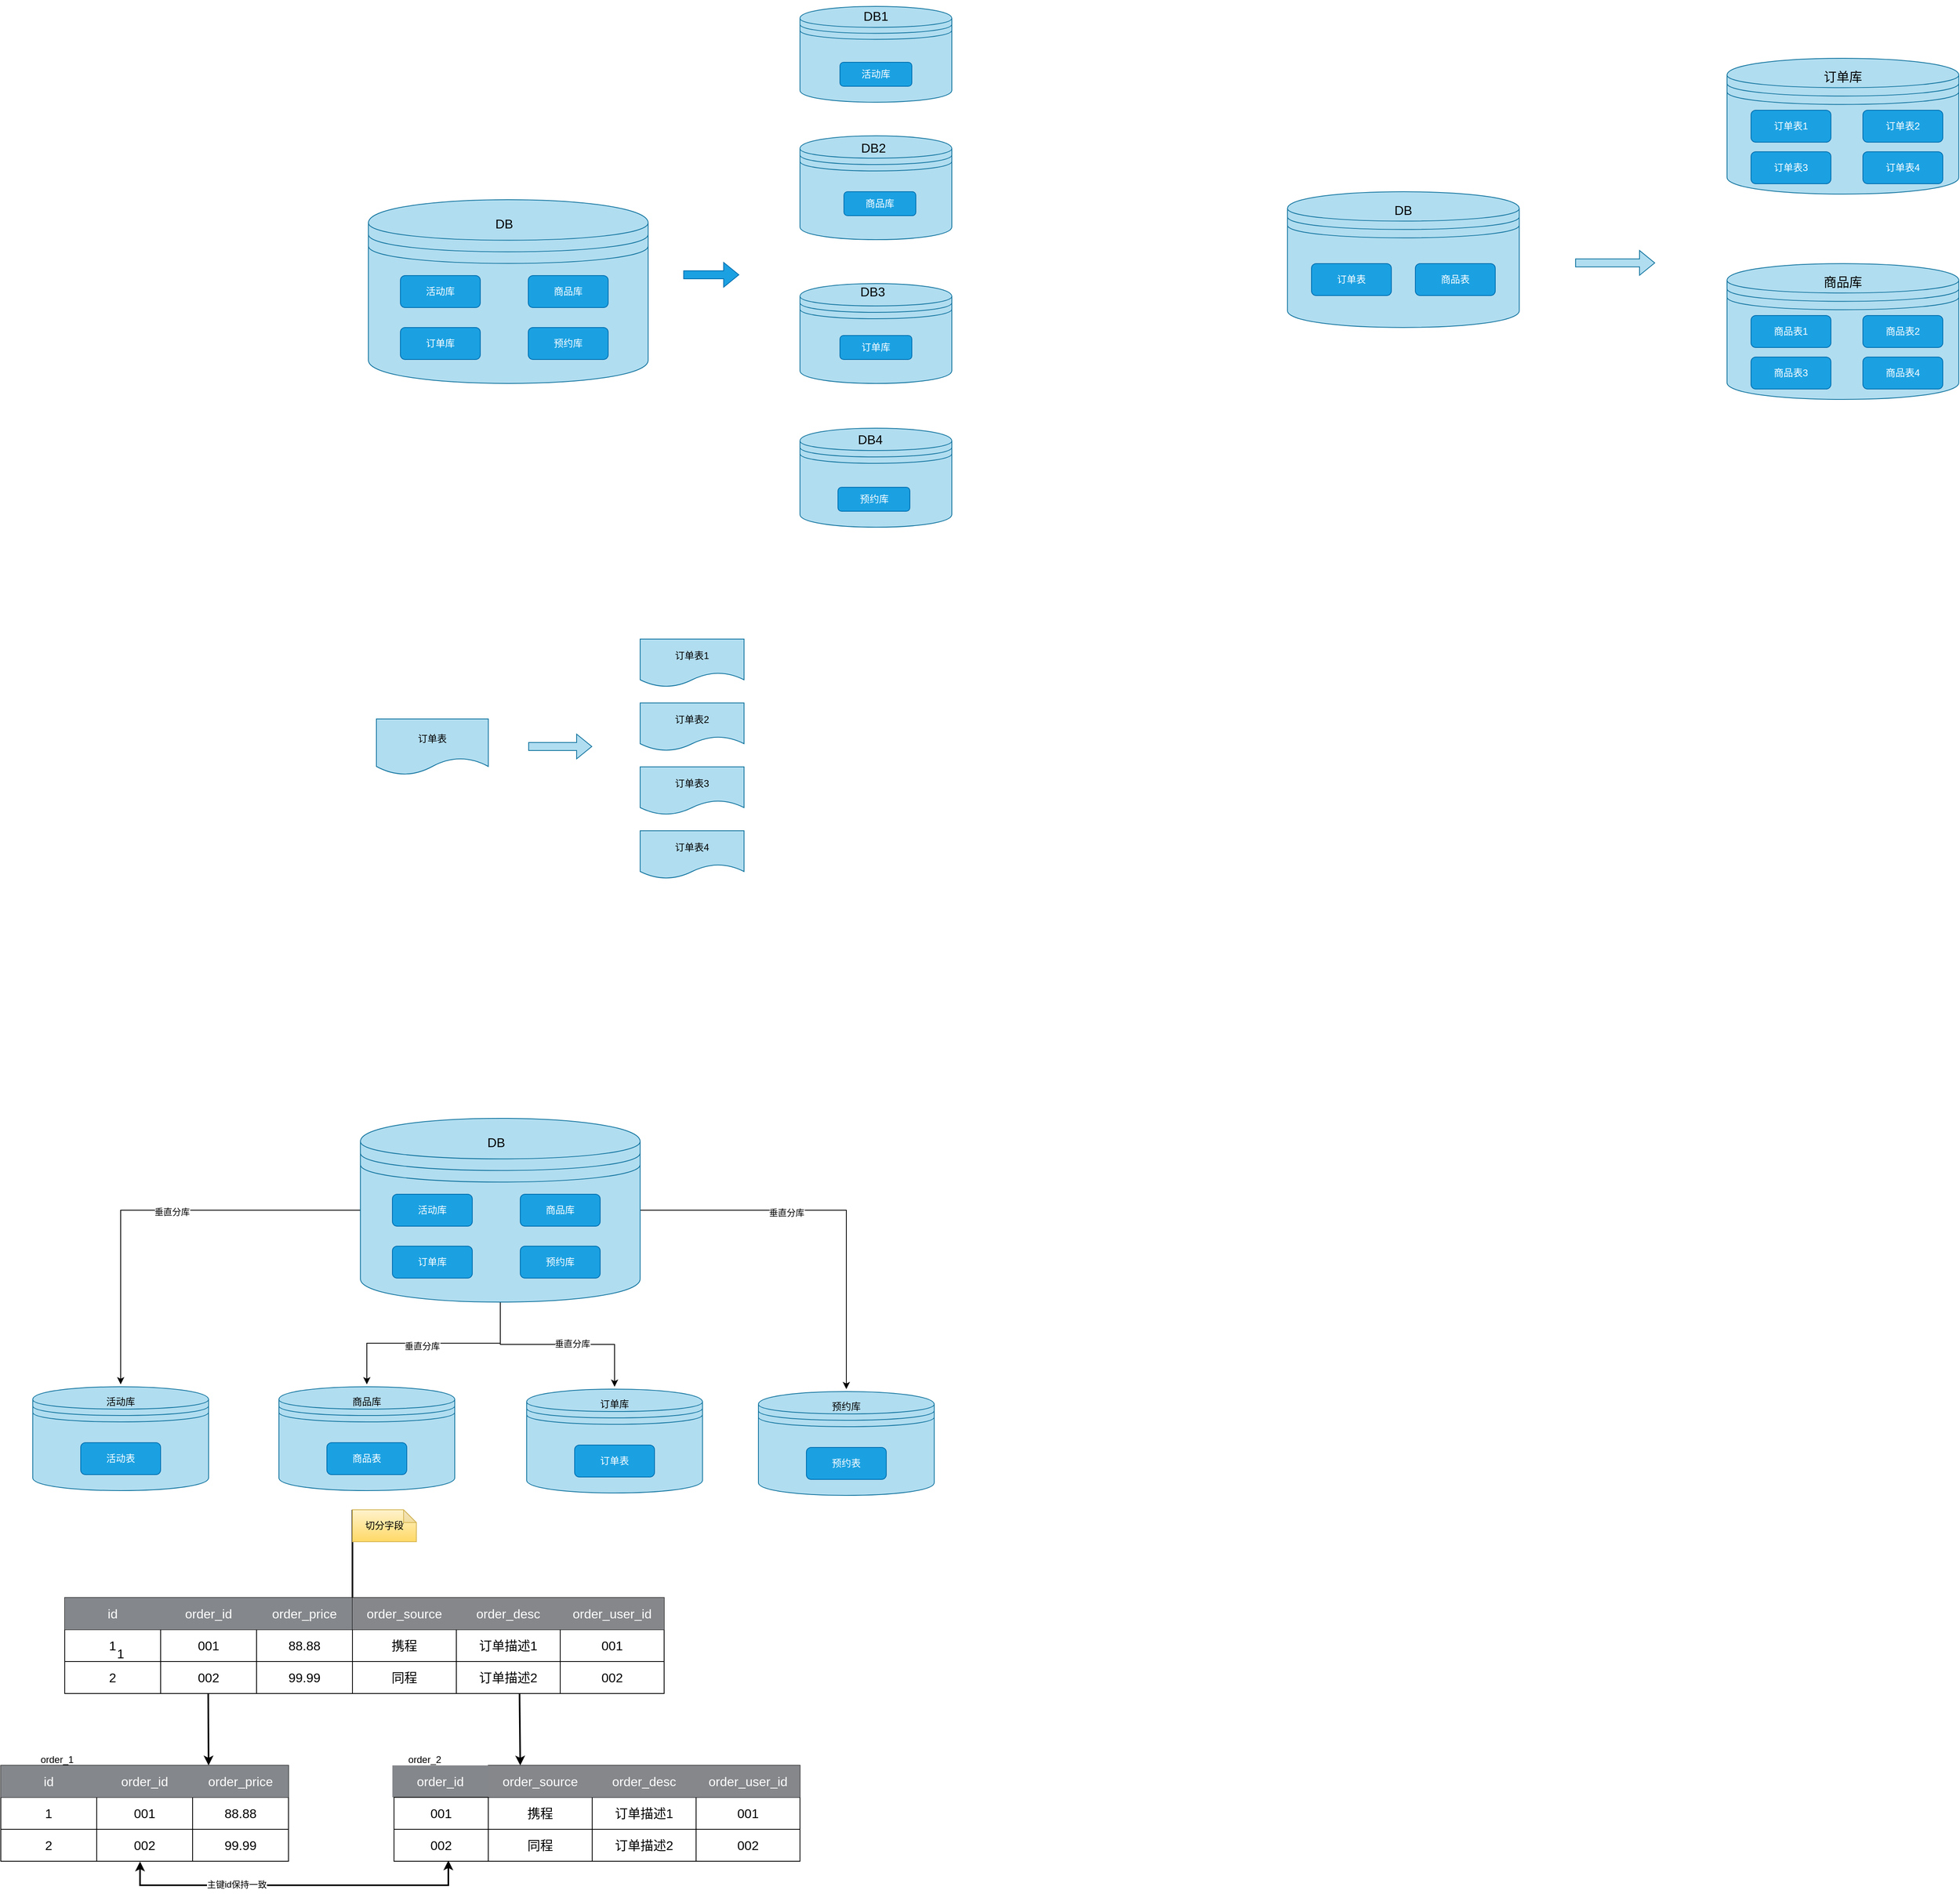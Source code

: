 <mxfile version="24.4.13" type="github">
  <diagram name="第 1 页" id="1VtuawKiRyLLdD8fV5gA">
    <mxGraphModel dx="1724" dy="591" grid="1" gridSize="10" guides="1" tooltips="1" connect="1" arrows="1" fold="1" page="1" pageScale="1" pageWidth="827" pageHeight="1169" math="0" shadow="0">
      <root>
        <mxCell id="0" />
        <mxCell id="1" parent="0" />
        <mxCell id="1v1zTL4evtBjEqySIljK-1" value="" style="shape=datastore;whiteSpace=wrap;html=1;fillColor=#b1ddf0;strokeColor=#10739e;" vertex="1" parent="1">
          <mxGeometry x="20" y="430" width="350" height="230" as="geometry" />
        </mxCell>
        <mxCell id="1v1zTL4evtBjEqySIljK-2" value="活动库" style="rounded=1;whiteSpace=wrap;html=1;fillColor=#1ba1e2;strokeColor=#006EAF;fontColor=#ffffff;" vertex="1" parent="1">
          <mxGeometry x="60" y="525" width="100" height="40" as="geometry" />
        </mxCell>
        <mxCell id="1v1zTL4evtBjEqySIljK-3" value="商品库" style="rounded=1;whiteSpace=wrap;html=1;fillColor=#1ba1e2;strokeColor=#006EAF;fontColor=#ffffff;" vertex="1" parent="1">
          <mxGeometry x="220" y="525" width="100" height="40" as="geometry" />
        </mxCell>
        <mxCell id="1v1zTL4evtBjEqySIljK-4" value="订单库" style="rounded=1;whiteSpace=wrap;html=1;fillColor=#1ba1e2;strokeColor=#006EAF;fontColor=#ffffff;" vertex="1" parent="1">
          <mxGeometry x="60" y="590" width="100" height="40" as="geometry" />
        </mxCell>
        <mxCell id="1v1zTL4evtBjEqySIljK-5" value="预约库" style="rounded=1;whiteSpace=wrap;html=1;fillColor=#1ba1e2;strokeColor=#006EAF;fontColor=#ffffff;" vertex="1" parent="1">
          <mxGeometry x="220" y="590" width="100" height="40" as="geometry" />
        </mxCell>
        <mxCell id="1v1zTL4evtBjEqySIljK-6" value="DB" style="text;html=1;align=center;verticalAlign=middle;whiteSpace=wrap;rounded=0;fontSize=16;" vertex="1" parent="1">
          <mxGeometry x="150" y="440" width="80" height="40" as="geometry" />
        </mxCell>
        <mxCell id="1v1zTL4evtBjEqySIljK-7" value="" style="shape=datastore;whiteSpace=wrap;html=1;fillColor=#b1ddf0;strokeColor=#10739e;" vertex="1" parent="1">
          <mxGeometry x="560" y="188" width="190" height="120" as="geometry" />
        </mxCell>
        <mxCell id="1v1zTL4evtBjEqySIljK-8" value="活动库" style="rounded=1;whiteSpace=wrap;html=1;fillColor=#1ba1e2;strokeColor=#006EAF;fontColor=#ffffff;" vertex="1" parent="1">
          <mxGeometry x="610" y="258" width="90" height="30" as="geometry" />
        </mxCell>
        <mxCell id="1v1zTL4evtBjEqySIljK-12" value="DB1" style="text;html=1;align=center;verticalAlign=middle;whiteSpace=wrap;rounded=0;fontSize=16;" vertex="1" parent="1">
          <mxGeometry x="615" y="180" width="80" height="40" as="geometry" />
        </mxCell>
        <mxCell id="1v1zTL4evtBjEqySIljK-13" value="" style="shape=datastore;whiteSpace=wrap;html=1;fillColor=#b1ddf0;strokeColor=#10739e;" vertex="1" parent="1">
          <mxGeometry x="560" y="350" width="190" height="130" as="geometry" />
        </mxCell>
        <mxCell id="1v1zTL4evtBjEqySIljK-15" value="商品库" style="rounded=1;whiteSpace=wrap;html=1;fillColor=#1ba1e2;strokeColor=#006EAF;fontColor=#ffffff;" vertex="1" parent="1">
          <mxGeometry x="615" y="420" width="90" height="30" as="geometry" />
        </mxCell>
        <mxCell id="1v1zTL4evtBjEqySIljK-18" value="DB2" style="text;html=1;align=center;verticalAlign=middle;whiteSpace=wrap;rounded=0;fontSize=16;" vertex="1" parent="1">
          <mxGeometry x="612" y="345" width="80" height="40" as="geometry" />
        </mxCell>
        <mxCell id="1v1zTL4evtBjEqySIljK-19" value="" style="shape=datastore;whiteSpace=wrap;html=1;fillColor=#b1ddf0;strokeColor=#10739e;" vertex="1" parent="1">
          <mxGeometry x="560" y="535" width="190" height="125" as="geometry" />
        </mxCell>
        <mxCell id="1v1zTL4evtBjEqySIljK-22" value="订单库" style="rounded=1;whiteSpace=wrap;html=1;fillColor=#1ba1e2;strokeColor=#006EAF;fontColor=#ffffff;" vertex="1" parent="1">
          <mxGeometry x="610" y="600" width="90" height="30" as="geometry" />
        </mxCell>
        <mxCell id="1v1zTL4evtBjEqySIljK-24" value="DB3" style="text;html=1;align=center;verticalAlign=middle;whiteSpace=wrap;rounded=0;fontSize=16;" vertex="1" parent="1">
          <mxGeometry x="611" y="525" width="80" height="40" as="geometry" />
        </mxCell>
        <mxCell id="1v1zTL4evtBjEqySIljK-25" value="" style="shape=datastore;whiteSpace=wrap;html=1;fillColor=#b1ddf0;strokeColor=#10739e;" vertex="1" parent="1">
          <mxGeometry x="560" y="716" width="190" height="124" as="geometry" />
        </mxCell>
        <mxCell id="1v1zTL4evtBjEqySIljK-29" value="预约库" style="rounded=1;whiteSpace=wrap;html=1;fillColor=#1ba1e2;strokeColor=#006EAF;fontColor=#ffffff;" vertex="1" parent="1">
          <mxGeometry x="607.5" y="790" width="90" height="30" as="geometry" />
        </mxCell>
        <mxCell id="1v1zTL4evtBjEqySIljK-30" value="DB4" style="text;html=1;align=center;verticalAlign=middle;whiteSpace=wrap;rounded=0;fontSize=16;" vertex="1" parent="1">
          <mxGeometry x="607.5" y="710" width="80" height="40" as="geometry" />
        </mxCell>
        <mxCell id="1v1zTL4evtBjEqySIljK-31" value="" style="shape=flexArrow;endArrow=classic;html=1;rounded=0;fillColor=#1ba1e2;strokeColor=#006EAF;" edge="1" parent="1">
          <mxGeometry width="50" height="50" relative="1" as="geometry">
            <mxPoint x="414" y="524" as="sourcePoint" />
            <mxPoint x="484" y="524" as="targetPoint" />
          </mxGeometry>
        </mxCell>
        <mxCell id="1v1zTL4evtBjEqySIljK-32" value="订单表" style="shape=document;whiteSpace=wrap;html=1;boundedLbl=1;fillColor=#b1ddf0;strokeColor=#10739e;" vertex="1" parent="1">
          <mxGeometry x="30" y="1080" width="140" height="70" as="geometry" />
        </mxCell>
        <mxCell id="1v1zTL4evtBjEqySIljK-33" value="" style="shape=flexArrow;endArrow=classic;html=1;rounded=0;fillColor=#b1ddf0;strokeColor=#10739e;" edge="1" parent="1">
          <mxGeometry width="50" height="50" relative="1" as="geometry">
            <mxPoint x="220" y="1114.5" as="sourcePoint" />
            <mxPoint x="300" y="1114.5" as="targetPoint" />
          </mxGeometry>
        </mxCell>
        <mxCell id="1v1zTL4evtBjEqySIljK-34" value="订单表1" style="shape=document;whiteSpace=wrap;html=1;boundedLbl=1;fillColor=#b1ddf0;strokeColor=#10739e;" vertex="1" parent="1">
          <mxGeometry x="360" y="980" width="130" height="60" as="geometry" />
        </mxCell>
        <mxCell id="1v1zTL4evtBjEqySIljK-40" value="订单表3" style="shape=document;whiteSpace=wrap;html=1;boundedLbl=1;fillColor=#b1ddf0;strokeColor=#10739e;" vertex="1" parent="1">
          <mxGeometry x="360" y="1140" width="130" height="60" as="geometry" />
        </mxCell>
        <mxCell id="1v1zTL4evtBjEqySIljK-41" value="订单表2" style="shape=document;whiteSpace=wrap;html=1;boundedLbl=1;fillColor=#b1ddf0;strokeColor=#10739e;" vertex="1" parent="1">
          <mxGeometry x="360" y="1060" width="130" height="60" as="geometry" />
        </mxCell>
        <mxCell id="1v1zTL4evtBjEqySIljK-42" value="订单表4" style="shape=document;whiteSpace=wrap;html=1;boundedLbl=1;fillColor=#b1ddf0;strokeColor=#10739e;" vertex="1" parent="1">
          <mxGeometry x="360" y="1220" width="130" height="60" as="geometry" />
        </mxCell>
        <mxCell id="1v1zTL4evtBjEqySIljK-49" value="" style="shape=datastore;whiteSpace=wrap;html=1;fillColor=#b1ddf0;strokeColor=#10739e;" vertex="1" parent="1">
          <mxGeometry x="1170" y="420" width="290" height="170" as="geometry" />
        </mxCell>
        <mxCell id="1v1zTL4evtBjEqySIljK-51" value="商品表" style="rounded=1;whiteSpace=wrap;html=1;fillColor=#1ba1e2;strokeColor=#006EAF;fontColor=#ffffff;" vertex="1" parent="1">
          <mxGeometry x="1330" y="510" width="100" height="40" as="geometry" />
        </mxCell>
        <mxCell id="1v1zTL4evtBjEqySIljK-52" value="订单表" style="rounded=1;whiteSpace=wrap;html=1;fillColor=#1ba1e2;strokeColor=#006EAF;fontColor=#ffffff;" vertex="1" parent="1">
          <mxGeometry x="1200" y="510" width="100" height="40" as="geometry" />
        </mxCell>
        <mxCell id="1v1zTL4evtBjEqySIljK-54" value="DB" style="text;html=1;align=center;verticalAlign=middle;whiteSpace=wrap;rounded=0;fontSize=16;" vertex="1" parent="1">
          <mxGeometry x="1275" y="423" width="80" height="40" as="geometry" />
        </mxCell>
        <mxCell id="1v1zTL4evtBjEqySIljK-56" value="" style="shape=flexArrow;endArrow=classic;html=1;rounded=0;fillColor=#b1ddf0;strokeColor=#10739e;" edge="1" parent="1">
          <mxGeometry width="50" height="50" relative="1" as="geometry">
            <mxPoint x="1530" y="509.09" as="sourcePoint" />
            <mxPoint x="1630" y="509.09" as="targetPoint" />
          </mxGeometry>
        </mxCell>
        <mxCell id="1v1zTL4evtBjEqySIljK-57" value="" style="shape=datastore;whiteSpace=wrap;html=1;fillColor=#b1ddf0;strokeColor=#10739e;" vertex="1" parent="1">
          <mxGeometry x="1720" y="253" width="290" height="170" as="geometry" />
        </mxCell>
        <mxCell id="1v1zTL4evtBjEqySIljK-59" value="订单表1" style="rounded=1;whiteSpace=wrap;html=1;fillColor=#1ba1e2;strokeColor=#006EAF;fontColor=#ffffff;" vertex="1" parent="1">
          <mxGeometry x="1750" y="318" width="100" height="40" as="geometry" />
        </mxCell>
        <mxCell id="1v1zTL4evtBjEqySIljK-60" value="订单库" style="text;html=1;align=center;verticalAlign=middle;whiteSpace=wrap;rounded=0;fontSize=16;" vertex="1" parent="1">
          <mxGeometry x="1825" y="256" width="80" height="40" as="geometry" />
        </mxCell>
        <mxCell id="1v1zTL4evtBjEqySIljK-61" value="订单表3" style="rounded=1;whiteSpace=wrap;html=1;fillColor=#1ba1e2;strokeColor=#006EAF;fontColor=#ffffff;" vertex="1" parent="1">
          <mxGeometry x="1750" y="370" width="100" height="40" as="geometry" />
        </mxCell>
        <mxCell id="1v1zTL4evtBjEqySIljK-62" value="订单表4" style="rounded=1;whiteSpace=wrap;html=1;fillColor=#1ba1e2;strokeColor=#006EAF;fontColor=#ffffff;" vertex="1" parent="1">
          <mxGeometry x="1890" y="370" width="100" height="40" as="geometry" />
        </mxCell>
        <mxCell id="1v1zTL4evtBjEqySIljK-63" value="订单表2" style="rounded=1;whiteSpace=wrap;html=1;fillColor=#1ba1e2;strokeColor=#006EAF;fontColor=#ffffff;" vertex="1" parent="1">
          <mxGeometry x="1890" y="318" width="100" height="40" as="geometry" />
        </mxCell>
        <mxCell id="1v1zTL4evtBjEqySIljK-64" value="" style="shape=datastore;whiteSpace=wrap;html=1;fillColor=#b1ddf0;strokeColor=#10739e;" vertex="1" parent="1">
          <mxGeometry x="1720" y="510" width="290" height="170" as="geometry" />
        </mxCell>
        <mxCell id="1v1zTL4evtBjEqySIljK-65" value="商品表1" style="rounded=1;whiteSpace=wrap;html=1;fillColor=#1ba1e2;strokeColor=#006EAF;fontColor=#ffffff;" vertex="1" parent="1">
          <mxGeometry x="1750" y="575" width="100" height="40" as="geometry" />
        </mxCell>
        <mxCell id="1v1zTL4evtBjEqySIljK-66" value="商品库" style="text;html=1;align=center;verticalAlign=middle;whiteSpace=wrap;rounded=0;fontSize=16;" vertex="1" parent="1">
          <mxGeometry x="1825" y="513" width="80" height="40" as="geometry" />
        </mxCell>
        <mxCell id="1v1zTL4evtBjEqySIljK-67" value="商品表3" style="rounded=1;whiteSpace=wrap;html=1;fillColor=#1ba1e2;strokeColor=#006EAF;fontColor=#ffffff;" vertex="1" parent="1">
          <mxGeometry x="1750" y="627" width="100" height="40" as="geometry" />
        </mxCell>
        <mxCell id="1v1zTL4evtBjEqySIljK-68" value="商品表4" style="rounded=1;whiteSpace=wrap;html=1;fillColor=#1ba1e2;strokeColor=#006EAF;fontColor=#ffffff;" vertex="1" parent="1">
          <mxGeometry x="1890" y="627" width="100" height="40" as="geometry" />
        </mxCell>
        <mxCell id="1v1zTL4evtBjEqySIljK-69" value="商品表2" style="rounded=1;whiteSpace=wrap;html=1;fillColor=#1ba1e2;strokeColor=#006EAF;fontColor=#ffffff;" vertex="1" parent="1">
          <mxGeometry x="1890" y="575" width="100" height="40" as="geometry" />
        </mxCell>
        <mxCell id="1v1zTL4evtBjEqySIljK-102" style="edgeStyle=orthogonalEdgeStyle;rounded=0;orthogonalLoop=1;jettySize=auto;html=1;exitX=0;exitY=0.5;exitDx=0;exitDy=0;" edge="1" parent="1" source="1v1zTL4evtBjEqySIljK-70" target="1v1zTL4evtBjEqySIljK-81">
          <mxGeometry relative="1" as="geometry" />
        </mxCell>
        <mxCell id="1v1zTL4evtBjEqySIljK-103" value="垂直分库" style="edgeLabel;html=1;align=center;verticalAlign=middle;resizable=0;points=[];" vertex="1" connectable="0" parent="1v1zTL4evtBjEqySIljK-102">
          <mxGeometry x="-0.089" y="2" relative="1" as="geometry">
            <mxPoint as="offset" />
          </mxGeometry>
        </mxCell>
        <mxCell id="1v1zTL4evtBjEqySIljK-104" style="edgeStyle=orthogonalEdgeStyle;rounded=0;orthogonalLoop=1;jettySize=auto;html=1;exitX=1;exitY=0.5;exitDx=0;exitDy=0;" edge="1" parent="1" source="1v1zTL4evtBjEqySIljK-70" target="1v1zTL4evtBjEqySIljK-101">
          <mxGeometry relative="1" as="geometry" />
        </mxCell>
        <mxCell id="1v1zTL4evtBjEqySIljK-105" value="垂直分库" style="edgeLabel;html=1;align=center;verticalAlign=middle;resizable=0;points=[];" vertex="1" connectable="0" parent="1v1zTL4evtBjEqySIljK-104">
          <mxGeometry x="-0.243" y="-3" relative="1" as="geometry">
            <mxPoint as="offset" />
          </mxGeometry>
        </mxCell>
        <mxCell id="1v1zTL4evtBjEqySIljK-106" style="edgeStyle=orthogonalEdgeStyle;rounded=0;orthogonalLoop=1;jettySize=auto;html=1;exitX=0.5;exitY=1;exitDx=0;exitDy=0;entryX=0.5;entryY=0;entryDx=0;entryDy=0;" edge="1" parent="1" source="1v1zTL4evtBjEqySIljK-70" target="1v1zTL4evtBjEqySIljK-95">
          <mxGeometry relative="1" as="geometry" />
        </mxCell>
        <mxCell id="1v1zTL4evtBjEqySIljK-107" value="垂直分库" style="edgeLabel;html=1;align=center;verticalAlign=middle;resizable=0;points=[];" vertex="1" connectable="0" parent="1v1zTL4evtBjEqySIljK-106">
          <mxGeometry x="0.108" y="3" relative="1" as="geometry">
            <mxPoint as="offset" />
          </mxGeometry>
        </mxCell>
        <mxCell id="1v1zTL4evtBjEqySIljK-108" style="edgeStyle=orthogonalEdgeStyle;rounded=0;orthogonalLoop=1;jettySize=auto;html=1;exitX=0.5;exitY=1;exitDx=0;exitDy=0;entryX=0.5;entryY=0;entryDx=0;entryDy=0;" edge="1" parent="1" source="1v1zTL4evtBjEqySIljK-70" target="1v1zTL4evtBjEqySIljK-98">
          <mxGeometry relative="1" as="geometry" />
        </mxCell>
        <mxCell id="1v1zTL4evtBjEqySIljK-109" value="垂直分库" style="edgeLabel;html=1;align=center;verticalAlign=middle;resizable=0;points=[];" vertex="1" connectable="0" parent="1v1zTL4evtBjEqySIljK-108">
          <mxGeometry x="0.149" y="1" relative="1" as="geometry">
            <mxPoint as="offset" />
          </mxGeometry>
        </mxCell>
        <mxCell id="1v1zTL4evtBjEqySIljK-70" value="" style="shape=datastore;whiteSpace=wrap;html=1;fillColor=#b1ddf0;strokeColor=#10739e;" vertex="1" parent="1">
          <mxGeometry x="10" y="1580" width="350" height="230" as="geometry" />
        </mxCell>
        <mxCell id="1v1zTL4evtBjEqySIljK-71" value="活动库" style="rounded=1;whiteSpace=wrap;html=1;fillColor=#1ba1e2;strokeColor=#006EAF;fontColor=#ffffff;" vertex="1" parent="1">
          <mxGeometry x="50" y="1675" width="100" height="40" as="geometry" />
        </mxCell>
        <mxCell id="1v1zTL4evtBjEqySIljK-72" value="商品库" style="rounded=1;whiteSpace=wrap;html=1;fillColor=#1ba1e2;strokeColor=#006EAF;fontColor=#ffffff;" vertex="1" parent="1">
          <mxGeometry x="210" y="1675" width="100" height="40" as="geometry" />
        </mxCell>
        <mxCell id="1v1zTL4evtBjEqySIljK-73" value="订单库" style="rounded=1;whiteSpace=wrap;html=1;fillColor=#1ba1e2;strokeColor=#006EAF;fontColor=#ffffff;" vertex="1" parent="1">
          <mxGeometry x="50" y="1740" width="100" height="40" as="geometry" />
        </mxCell>
        <mxCell id="1v1zTL4evtBjEqySIljK-74" value="预约库" style="rounded=1;whiteSpace=wrap;html=1;fillColor=#1ba1e2;strokeColor=#006EAF;fontColor=#ffffff;" vertex="1" parent="1">
          <mxGeometry x="210" y="1740" width="100" height="40" as="geometry" />
        </mxCell>
        <mxCell id="1v1zTL4evtBjEqySIljK-75" value="DB" style="text;html=1;align=center;verticalAlign=middle;whiteSpace=wrap;rounded=0;fontSize=16;" vertex="1" parent="1">
          <mxGeometry x="140" y="1590" width="80" height="40" as="geometry" />
        </mxCell>
        <mxCell id="1v1zTL4evtBjEqySIljK-76" value="" style="shape=datastore;whiteSpace=wrap;html=1;fillColor=#b1ddf0;strokeColor=#10739e;" vertex="1" parent="1">
          <mxGeometry x="-400" y="1916" width="220" height="130" as="geometry" />
        </mxCell>
        <mxCell id="1v1zTL4evtBjEqySIljK-77" value="活动表" style="rounded=1;whiteSpace=wrap;html=1;fillColor=#1ba1e2;strokeColor=#006EAF;fontColor=#ffffff;" vertex="1" parent="1">
          <mxGeometry x="-340" y="1986" width="100" height="40" as="geometry" />
        </mxCell>
        <mxCell id="1v1zTL4evtBjEqySIljK-81" value="&lt;span style=&quot;font-size: 12px;&quot;&gt;活动库&lt;/span&gt;" style="text;html=1;align=center;verticalAlign=middle;whiteSpace=wrap;rounded=0;fontSize=16;fontColor=#000000;" vertex="1" parent="1">
          <mxGeometry x="-330" y="1913" width="80" height="40" as="geometry" />
        </mxCell>
        <mxCell id="1v1zTL4evtBjEqySIljK-93" value="" style="shape=datastore;whiteSpace=wrap;html=1;fillColor=#b1ddf0;strokeColor=#10739e;" vertex="1" parent="1">
          <mxGeometry x="-92" y="1916" width="220" height="130" as="geometry" />
        </mxCell>
        <mxCell id="1v1zTL4evtBjEqySIljK-94" value="商品表" style="rounded=1;whiteSpace=wrap;html=1;fillColor=#1ba1e2;strokeColor=#006EAF;fontColor=#ffffff;" vertex="1" parent="1">
          <mxGeometry x="-32" y="1986" width="100" height="40" as="geometry" />
        </mxCell>
        <mxCell id="1v1zTL4evtBjEqySIljK-95" value="&lt;span style=&quot;font-size: 12px;&quot;&gt;商品库&lt;/span&gt;" style="text;html=1;align=center;verticalAlign=middle;whiteSpace=wrap;rounded=0;fontSize=16;fontColor=#000000;" vertex="1" parent="1">
          <mxGeometry x="-22" y="1913" width="80" height="40" as="geometry" />
        </mxCell>
        <mxCell id="1v1zTL4evtBjEqySIljK-96" value="" style="shape=datastore;whiteSpace=wrap;html=1;fillColor=#b1ddf0;strokeColor=#10739e;" vertex="1" parent="1">
          <mxGeometry x="218" y="1919" width="220" height="130" as="geometry" />
        </mxCell>
        <mxCell id="1v1zTL4evtBjEqySIljK-97" value="订单表" style="rounded=1;whiteSpace=wrap;html=1;fillColor=#1ba1e2;strokeColor=#006EAF;fontColor=#ffffff;" vertex="1" parent="1">
          <mxGeometry x="278" y="1989" width="100" height="40" as="geometry" />
        </mxCell>
        <mxCell id="1v1zTL4evtBjEqySIljK-98" value="&lt;span style=&quot;font-size: 12px;&quot;&gt;订单库&lt;/span&gt;" style="text;html=1;align=center;verticalAlign=middle;whiteSpace=wrap;rounded=0;fontSize=16;fontColor=#000000;" vertex="1" parent="1">
          <mxGeometry x="288" y="1916" width="80" height="40" as="geometry" />
        </mxCell>
        <mxCell id="1v1zTL4evtBjEqySIljK-99" value="" style="shape=datastore;whiteSpace=wrap;html=1;fillColor=#b1ddf0;strokeColor=#10739e;" vertex="1" parent="1">
          <mxGeometry x="508" y="1922" width="220" height="130" as="geometry" />
        </mxCell>
        <mxCell id="1v1zTL4evtBjEqySIljK-100" value="预约表" style="rounded=1;whiteSpace=wrap;html=1;fillColor=#1ba1e2;strokeColor=#006EAF;fontColor=#ffffff;" vertex="1" parent="1">
          <mxGeometry x="568" y="1992" width="100" height="40" as="geometry" />
        </mxCell>
        <mxCell id="1v1zTL4evtBjEqySIljK-101" value="&lt;span style=&quot;font-size: 12px;&quot;&gt;预约库&lt;/span&gt;" style="text;html=1;align=center;verticalAlign=middle;whiteSpace=wrap;rounded=0;fontSize=16;fontColor=#000000;" vertex="1" parent="1">
          <mxGeometry x="578" y="1919" width="80" height="40" as="geometry" />
        </mxCell>
        <mxCell id="1v1zTL4evtBjEqySIljK-111" value="" style="shape=table;startSize=0;container=1;collapsible=0;childLayout=tableLayout;fontSize=16;" vertex="1" parent="1">
          <mxGeometry x="-360" y="2180" width="360" height="120" as="geometry" />
        </mxCell>
        <mxCell id="1v1zTL4evtBjEqySIljK-112" value="" style="shape=tableRow;horizontal=0;startSize=0;swimlaneHead=0;swimlaneBody=0;strokeColor=inherit;top=0;left=0;bottom=0;right=0;collapsible=0;dropTarget=0;fillColor=none;points=[[0,0.5],[1,0.5]];portConstraint=eastwest;fontSize=16;" vertex="1" parent="1v1zTL4evtBjEqySIljK-111">
          <mxGeometry width="360" height="40" as="geometry" />
        </mxCell>
        <mxCell id="1v1zTL4evtBjEqySIljK-113" value="id" style="shape=partialRectangle;html=1;whiteSpace=wrap;connectable=0;strokeColor=#314354;overflow=hidden;fillColor=#84878b;top=0;left=0;bottom=0;right=0;pointerEvents=1;fontSize=16;fontColor=#ffffff;" vertex="1" parent="1v1zTL4evtBjEqySIljK-112">
          <mxGeometry width="120" height="40" as="geometry">
            <mxRectangle width="120" height="40" as="alternateBounds" />
          </mxGeometry>
        </mxCell>
        <mxCell id="1v1zTL4evtBjEqySIljK-114" value="order_id" style="shape=partialRectangle;html=1;whiteSpace=wrap;connectable=0;strokeColor=#314354;overflow=hidden;fillColor=#84878b;top=0;left=0;bottom=0;right=0;pointerEvents=1;fontSize=16;fontColor=#ffffff;" vertex="1" parent="1v1zTL4evtBjEqySIljK-112">
          <mxGeometry x="120" width="120" height="40" as="geometry">
            <mxRectangle width="120" height="40" as="alternateBounds" />
          </mxGeometry>
        </mxCell>
        <mxCell id="1v1zTL4evtBjEqySIljK-115" value="order_price" style="shape=partialRectangle;html=1;whiteSpace=wrap;connectable=0;strokeColor=#314354;overflow=hidden;fillColor=#84878b;top=0;left=0;bottom=0;right=0;pointerEvents=1;fontSize=16;fontColor=#ffffff;" vertex="1" parent="1v1zTL4evtBjEqySIljK-112">
          <mxGeometry x="240" width="120" height="40" as="geometry">
            <mxRectangle width="120" height="40" as="alternateBounds" />
          </mxGeometry>
        </mxCell>
        <mxCell id="1v1zTL4evtBjEqySIljK-116" value="" style="shape=tableRow;horizontal=0;startSize=0;swimlaneHead=0;swimlaneBody=0;strokeColor=inherit;top=0;left=0;bottom=0;right=0;collapsible=0;dropTarget=0;fillColor=none;points=[[0,0.5],[1,0.5]];portConstraint=eastwest;fontSize=16;" vertex="1" parent="1v1zTL4evtBjEqySIljK-111">
          <mxGeometry y="40" width="360" height="40" as="geometry" />
        </mxCell>
        <mxCell id="1v1zTL4evtBjEqySIljK-117" value="1" style="shape=partialRectangle;html=1;whiteSpace=wrap;connectable=0;strokeColor=inherit;overflow=hidden;fillColor=none;top=0;left=0;bottom=0;right=0;pointerEvents=1;fontSize=16;" vertex="1" parent="1v1zTL4evtBjEqySIljK-116">
          <mxGeometry width="120" height="40" as="geometry">
            <mxRectangle width="120" height="40" as="alternateBounds" />
          </mxGeometry>
        </mxCell>
        <mxCell id="1v1zTL4evtBjEqySIljK-118" value="001" style="shape=partialRectangle;html=1;whiteSpace=wrap;connectable=0;strokeColor=inherit;overflow=hidden;fillColor=none;top=0;left=0;bottom=0;right=0;pointerEvents=1;fontSize=16;" vertex="1" parent="1v1zTL4evtBjEqySIljK-116">
          <mxGeometry x="120" width="120" height="40" as="geometry">
            <mxRectangle width="120" height="40" as="alternateBounds" />
          </mxGeometry>
        </mxCell>
        <mxCell id="1v1zTL4evtBjEqySIljK-119" value="88.88" style="shape=partialRectangle;html=1;whiteSpace=wrap;connectable=0;strokeColor=inherit;overflow=hidden;fillColor=none;top=0;left=0;bottom=0;right=0;pointerEvents=1;fontSize=16;" vertex="1" parent="1v1zTL4evtBjEqySIljK-116">
          <mxGeometry x="240" width="120" height="40" as="geometry">
            <mxRectangle width="120" height="40" as="alternateBounds" />
          </mxGeometry>
        </mxCell>
        <mxCell id="1v1zTL4evtBjEqySIljK-120" value="" style="shape=tableRow;horizontal=0;startSize=0;swimlaneHead=0;swimlaneBody=0;strokeColor=inherit;top=0;left=0;bottom=0;right=0;collapsible=0;dropTarget=0;fillColor=none;points=[[0,0.5],[1,0.5]];portConstraint=eastwest;fontSize=16;" vertex="1" parent="1v1zTL4evtBjEqySIljK-111">
          <mxGeometry y="80" width="360" height="40" as="geometry" />
        </mxCell>
        <mxCell id="1v1zTL4evtBjEqySIljK-121" value="2" style="shape=partialRectangle;html=1;whiteSpace=wrap;connectable=0;strokeColor=inherit;overflow=hidden;fillColor=none;top=0;left=0;bottom=0;right=0;pointerEvents=1;fontSize=16;" vertex="1" parent="1v1zTL4evtBjEqySIljK-120">
          <mxGeometry width="120" height="40" as="geometry">
            <mxRectangle width="120" height="40" as="alternateBounds" />
          </mxGeometry>
        </mxCell>
        <mxCell id="1v1zTL4evtBjEqySIljK-122" value="002" style="shape=partialRectangle;html=1;whiteSpace=wrap;connectable=0;strokeColor=inherit;overflow=hidden;fillColor=none;top=0;left=0;bottom=0;right=0;pointerEvents=1;fontSize=16;" vertex="1" parent="1v1zTL4evtBjEqySIljK-120">
          <mxGeometry x="120" width="120" height="40" as="geometry">
            <mxRectangle width="120" height="40" as="alternateBounds" />
          </mxGeometry>
        </mxCell>
        <mxCell id="1v1zTL4evtBjEqySIljK-123" value="99.99" style="shape=partialRectangle;html=1;whiteSpace=wrap;connectable=0;strokeColor=inherit;overflow=hidden;fillColor=none;top=0;left=0;bottom=0;right=0;pointerEvents=1;fontSize=16;" vertex="1" parent="1v1zTL4evtBjEqySIljK-120">
          <mxGeometry x="240" width="120" height="40" as="geometry">
            <mxRectangle width="120" height="40" as="alternateBounds" />
          </mxGeometry>
        </mxCell>
        <mxCell id="1v1zTL4evtBjEqySIljK-136" value="" style="shape=table;startSize=0;container=1;collapsible=0;childLayout=tableLayout;fontSize=16;" vertex="1" parent="1">
          <mxGeometry y="2180" width="390" height="120" as="geometry" />
        </mxCell>
        <mxCell id="1v1zTL4evtBjEqySIljK-137" value="" style="shape=tableRow;horizontal=0;startSize=0;swimlaneHead=0;swimlaneBody=0;strokeColor=inherit;top=0;left=0;bottom=0;right=0;collapsible=0;dropTarget=0;fillColor=none;points=[[0,0.5],[1,0.5]];portConstraint=eastwest;fontSize=16;" vertex="1" parent="1v1zTL4evtBjEqySIljK-136">
          <mxGeometry width="390" height="40" as="geometry" />
        </mxCell>
        <mxCell id="1v1zTL4evtBjEqySIljK-138" value="&lt;font color=&quot;#ffffff&quot;&gt;order_source&lt;/font&gt;" style="shape=partialRectangle;html=1;whiteSpace=wrap;connectable=0;strokeColor=inherit;overflow=hidden;fillColor=#85878b;top=0;left=0;bottom=0;right=0;pointerEvents=1;fontSize=16;" vertex="1" parent="1v1zTL4evtBjEqySIljK-137">
          <mxGeometry width="130" height="40" as="geometry">
            <mxRectangle width="130" height="40" as="alternateBounds" />
          </mxGeometry>
        </mxCell>
        <mxCell id="1v1zTL4evtBjEqySIljK-139" value="&lt;font color=&quot;#ffffff&quot;&gt;order_desc&lt;/font&gt;" style="shape=partialRectangle;html=1;whiteSpace=wrap;connectable=0;strokeColor=inherit;overflow=hidden;fillColor=#85878b;top=0;left=0;bottom=0;right=0;pointerEvents=1;fontSize=16;" vertex="1" parent="1v1zTL4evtBjEqySIljK-137">
          <mxGeometry x="130" width="130" height="40" as="geometry">
            <mxRectangle width="130" height="40" as="alternateBounds" />
          </mxGeometry>
        </mxCell>
        <mxCell id="1v1zTL4evtBjEqySIljK-140" value="&lt;font color=&quot;#ffffff&quot;&gt;order_user_id&lt;/font&gt;" style="shape=partialRectangle;html=1;whiteSpace=wrap;connectable=0;strokeColor=inherit;overflow=hidden;fillColor=#85878b;top=0;left=0;bottom=0;right=0;pointerEvents=1;fontSize=16;" vertex="1" parent="1v1zTL4evtBjEqySIljK-137">
          <mxGeometry x="260" width="130" height="40" as="geometry">
            <mxRectangle width="130" height="40" as="alternateBounds" />
          </mxGeometry>
        </mxCell>
        <mxCell id="1v1zTL4evtBjEqySIljK-141" value="" style="shape=tableRow;horizontal=0;startSize=0;swimlaneHead=0;swimlaneBody=0;strokeColor=inherit;top=0;left=0;bottom=0;right=0;collapsible=0;dropTarget=0;fillColor=none;points=[[0,0.5],[1,0.5]];portConstraint=eastwest;fontSize=16;" vertex="1" parent="1v1zTL4evtBjEqySIljK-136">
          <mxGeometry y="40" width="390" height="40" as="geometry" />
        </mxCell>
        <mxCell id="1v1zTL4evtBjEqySIljK-142" value="携程" style="shape=partialRectangle;html=1;whiteSpace=wrap;connectable=0;strokeColor=inherit;overflow=hidden;fillColor=none;top=0;left=0;bottom=0;right=0;pointerEvents=1;fontSize=16;" vertex="1" parent="1v1zTL4evtBjEqySIljK-141">
          <mxGeometry width="130" height="40" as="geometry">
            <mxRectangle width="130" height="40" as="alternateBounds" />
          </mxGeometry>
        </mxCell>
        <mxCell id="1v1zTL4evtBjEqySIljK-143" value="订单描述1" style="shape=partialRectangle;html=1;whiteSpace=wrap;connectable=0;strokeColor=inherit;overflow=hidden;fillColor=none;top=0;left=0;bottom=0;right=0;pointerEvents=1;fontSize=16;" vertex="1" parent="1v1zTL4evtBjEqySIljK-141">
          <mxGeometry x="130" width="130" height="40" as="geometry">
            <mxRectangle width="130" height="40" as="alternateBounds" />
          </mxGeometry>
        </mxCell>
        <mxCell id="1v1zTL4evtBjEqySIljK-144" value="001" style="shape=partialRectangle;html=1;whiteSpace=wrap;connectable=0;strokeColor=inherit;overflow=hidden;fillColor=none;top=0;left=0;bottom=0;right=0;pointerEvents=1;fontSize=16;" vertex="1" parent="1v1zTL4evtBjEqySIljK-141">
          <mxGeometry x="260" width="130" height="40" as="geometry">
            <mxRectangle width="130" height="40" as="alternateBounds" />
          </mxGeometry>
        </mxCell>
        <mxCell id="1v1zTL4evtBjEqySIljK-145" value="" style="shape=tableRow;horizontal=0;startSize=0;swimlaneHead=0;swimlaneBody=0;strokeColor=inherit;top=0;left=0;bottom=0;right=0;collapsible=0;dropTarget=0;fillColor=none;points=[[0,0.5],[1,0.5]];portConstraint=eastwest;fontSize=16;" vertex="1" parent="1v1zTL4evtBjEqySIljK-136">
          <mxGeometry y="80" width="390" height="40" as="geometry" />
        </mxCell>
        <mxCell id="1v1zTL4evtBjEqySIljK-146" value="同程" style="shape=partialRectangle;html=1;whiteSpace=wrap;connectable=0;strokeColor=inherit;overflow=hidden;fillColor=none;top=0;left=0;bottom=0;right=0;pointerEvents=1;fontSize=16;" vertex="1" parent="1v1zTL4evtBjEqySIljK-145">
          <mxGeometry width="130" height="40" as="geometry">
            <mxRectangle width="130" height="40" as="alternateBounds" />
          </mxGeometry>
        </mxCell>
        <mxCell id="1v1zTL4evtBjEqySIljK-147" value="订单描述2" style="shape=partialRectangle;html=1;whiteSpace=wrap;connectable=0;strokeColor=inherit;overflow=hidden;fillColor=none;top=0;left=0;bottom=0;right=0;pointerEvents=1;fontSize=16;" vertex="1" parent="1v1zTL4evtBjEqySIljK-145">
          <mxGeometry x="130" width="130" height="40" as="geometry">
            <mxRectangle width="130" height="40" as="alternateBounds" />
          </mxGeometry>
        </mxCell>
        <mxCell id="1v1zTL4evtBjEqySIljK-148" value="002" style="shape=partialRectangle;html=1;whiteSpace=wrap;connectable=0;strokeColor=inherit;overflow=hidden;fillColor=none;top=0;left=0;bottom=0;right=0;pointerEvents=1;fontSize=16;" vertex="1" parent="1v1zTL4evtBjEqySIljK-145">
          <mxGeometry x="260" width="130" height="40" as="geometry">
            <mxRectangle width="130" height="40" as="alternateBounds" />
          </mxGeometry>
        </mxCell>
        <mxCell id="1v1zTL4evtBjEqySIljK-149" value="" style="endArrow=none;html=1;rounded=0;strokeWidth=2;" edge="1" parent="1">
          <mxGeometry width="50" height="50" relative="1" as="geometry">
            <mxPoint y="2180" as="sourcePoint" />
            <mxPoint y="2070" as="targetPoint" />
          </mxGeometry>
        </mxCell>
        <mxCell id="1v1zTL4evtBjEqySIljK-150" value="切分字段" style="shape=note;whiteSpace=wrap;html=1;backgroundOutline=1;darkOpacity=0.05;size=16;fillColor=#fff2cc;strokeColor=#d6b656;gradientColor=#ffd966;" vertex="1" parent="1">
          <mxGeometry y="2070" width="80" height="40" as="geometry" />
        </mxCell>
        <mxCell id="1v1zTL4evtBjEqySIljK-151" value="" style="endArrow=classic;html=1;rounded=0;strokeWidth=2;" edge="1" parent="1">
          <mxGeometry width="50" height="50" relative="1" as="geometry">
            <mxPoint x="-180.45" y="2300" as="sourcePoint" />
            <mxPoint x="-180" y="2390" as="targetPoint" />
          </mxGeometry>
        </mxCell>
        <mxCell id="1v1zTL4evtBjEqySIljK-152" value="" style="endArrow=classic;html=1;rounded=0;strokeWidth=2;" edge="1" parent="1">
          <mxGeometry width="50" height="50" relative="1" as="geometry">
            <mxPoint x="209.09" y="2300" as="sourcePoint" />
            <mxPoint x="210" y="2390" as="targetPoint" />
          </mxGeometry>
        </mxCell>
        <mxCell id="1v1zTL4evtBjEqySIljK-153" value="" style="shape=table;startSize=0;container=1;collapsible=0;childLayout=tableLayout;fontSize=16;" vertex="1" parent="1">
          <mxGeometry x="-440" y="2390" width="360" height="120" as="geometry" />
        </mxCell>
        <mxCell id="1v1zTL4evtBjEqySIljK-154" value="" style="shape=tableRow;horizontal=0;startSize=0;swimlaneHead=0;swimlaneBody=0;strokeColor=inherit;top=0;left=0;bottom=0;right=0;collapsible=0;dropTarget=0;fillColor=none;points=[[0,0.5],[1,0.5]];portConstraint=eastwest;fontSize=16;" vertex="1" parent="1v1zTL4evtBjEqySIljK-153">
          <mxGeometry width="360" height="40" as="geometry" />
        </mxCell>
        <mxCell id="1v1zTL4evtBjEqySIljK-155" value="id" style="shape=partialRectangle;html=1;whiteSpace=wrap;connectable=0;strokeColor=#314354;overflow=hidden;fillColor=#84878b;top=0;left=0;bottom=0;right=0;pointerEvents=1;fontSize=16;fontColor=#ffffff;" vertex="1" parent="1v1zTL4evtBjEqySIljK-154">
          <mxGeometry width="120" height="40" as="geometry">
            <mxRectangle width="120" height="40" as="alternateBounds" />
          </mxGeometry>
        </mxCell>
        <mxCell id="1v1zTL4evtBjEqySIljK-156" value="order_id" style="shape=partialRectangle;html=1;whiteSpace=wrap;connectable=0;strokeColor=#314354;overflow=hidden;fillColor=#84878b;top=0;left=0;bottom=0;right=0;pointerEvents=1;fontSize=16;fontColor=#ffffff;" vertex="1" parent="1v1zTL4evtBjEqySIljK-154">
          <mxGeometry x="120" width="120" height="40" as="geometry">
            <mxRectangle width="120" height="40" as="alternateBounds" />
          </mxGeometry>
        </mxCell>
        <mxCell id="1v1zTL4evtBjEqySIljK-157" value="order_price" style="shape=partialRectangle;html=1;whiteSpace=wrap;connectable=0;strokeColor=#314354;overflow=hidden;fillColor=#84878b;top=0;left=0;bottom=0;right=0;pointerEvents=1;fontSize=16;fontColor=#ffffff;" vertex="1" parent="1v1zTL4evtBjEqySIljK-154">
          <mxGeometry x="240" width="120" height="40" as="geometry">
            <mxRectangle width="120" height="40" as="alternateBounds" />
          </mxGeometry>
        </mxCell>
        <mxCell id="1v1zTL4evtBjEqySIljK-158" value="" style="shape=tableRow;horizontal=0;startSize=0;swimlaneHead=0;swimlaneBody=0;strokeColor=inherit;top=0;left=0;bottom=0;right=0;collapsible=0;dropTarget=0;fillColor=none;points=[[0,0.5],[1,0.5]];portConstraint=eastwest;fontSize=16;" vertex="1" parent="1v1zTL4evtBjEqySIljK-153">
          <mxGeometry y="40" width="360" height="40" as="geometry" />
        </mxCell>
        <mxCell id="1v1zTL4evtBjEqySIljK-159" value="1" style="shape=partialRectangle;html=1;whiteSpace=wrap;connectable=0;strokeColor=inherit;overflow=hidden;fillColor=none;top=0;left=0;bottom=0;right=0;pointerEvents=1;fontSize=16;" vertex="1" parent="1v1zTL4evtBjEqySIljK-158">
          <mxGeometry width="120" height="40" as="geometry">
            <mxRectangle width="120" height="40" as="alternateBounds" />
          </mxGeometry>
        </mxCell>
        <mxCell id="1v1zTL4evtBjEqySIljK-160" value="001" style="shape=partialRectangle;html=1;whiteSpace=wrap;connectable=0;strokeColor=inherit;overflow=hidden;fillColor=none;top=0;left=0;bottom=0;right=0;pointerEvents=1;fontSize=16;" vertex="1" parent="1v1zTL4evtBjEqySIljK-158">
          <mxGeometry x="120" width="120" height="40" as="geometry">
            <mxRectangle width="120" height="40" as="alternateBounds" />
          </mxGeometry>
        </mxCell>
        <mxCell id="1v1zTL4evtBjEqySIljK-161" value="88.88" style="shape=partialRectangle;html=1;whiteSpace=wrap;connectable=0;strokeColor=inherit;overflow=hidden;fillColor=none;top=0;left=0;bottom=0;right=0;pointerEvents=1;fontSize=16;" vertex="1" parent="1v1zTL4evtBjEqySIljK-158">
          <mxGeometry x="240" width="120" height="40" as="geometry">
            <mxRectangle width="120" height="40" as="alternateBounds" />
          </mxGeometry>
        </mxCell>
        <mxCell id="1v1zTL4evtBjEqySIljK-162" value="" style="shape=tableRow;horizontal=0;startSize=0;swimlaneHead=0;swimlaneBody=0;strokeColor=inherit;top=0;left=0;bottom=0;right=0;collapsible=0;dropTarget=0;fillColor=none;points=[[0,0.5],[1,0.5]];portConstraint=eastwest;fontSize=16;" vertex="1" parent="1v1zTL4evtBjEqySIljK-153">
          <mxGeometry y="80" width="360" height="40" as="geometry" />
        </mxCell>
        <mxCell id="1v1zTL4evtBjEqySIljK-163" value="2" style="shape=partialRectangle;html=1;whiteSpace=wrap;connectable=0;strokeColor=inherit;overflow=hidden;fillColor=none;top=0;left=0;bottom=0;right=0;pointerEvents=1;fontSize=16;" vertex="1" parent="1v1zTL4evtBjEqySIljK-162">
          <mxGeometry width="120" height="40" as="geometry">
            <mxRectangle width="120" height="40" as="alternateBounds" />
          </mxGeometry>
        </mxCell>
        <mxCell id="1v1zTL4evtBjEqySIljK-164" value="002" style="shape=partialRectangle;html=1;whiteSpace=wrap;connectable=0;strokeColor=inherit;overflow=hidden;fillColor=none;top=0;left=0;bottom=0;right=0;pointerEvents=1;fontSize=16;" vertex="1" parent="1v1zTL4evtBjEqySIljK-162">
          <mxGeometry x="120" width="120" height="40" as="geometry">
            <mxRectangle width="120" height="40" as="alternateBounds" />
          </mxGeometry>
        </mxCell>
        <mxCell id="1v1zTL4evtBjEqySIljK-165" value="99.99" style="shape=partialRectangle;html=1;whiteSpace=wrap;connectable=0;strokeColor=inherit;overflow=hidden;fillColor=none;top=0;left=0;bottom=0;right=0;pointerEvents=1;fontSize=16;" vertex="1" parent="1v1zTL4evtBjEqySIljK-162">
          <mxGeometry x="240" width="120" height="40" as="geometry">
            <mxRectangle width="120" height="40" as="alternateBounds" />
          </mxGeometry>
        </mxCell>
        <mxCell id="1v1zTL4evtBjEqySIljK-167" value="" style="shape=table;startSize=0;container=1;collapsible=0;childLayout=tableLayout;fontSize=16;" vertex="1" parent="1">
          <mxGeometry x="170" y="2390" width="390" height="120" as="geometry" />
        </mxCell>
        <mxCell id="1v1zTL4evtBjEqySIljK-168" value="" style="shape=tableRow;horizontal=0;startSize=0;swimlaneHead=0;swimlaneBody=0;strokeColor=inherit;top=0;left=0;bottom=0;right=0;collapsible=0;dropTarget=0;fillColor=none;points=[[0,0.5],[1,0.5]];portConstraint=eastwest;fontSize=16;" vertex="1" parent="1v1zTL4evtBjEqySIljK-167">
          <mxGeometry width="390" height="40" as="geometry" />
        </mxCell>
        <mxCell id="1v1zTL4evtBjEqySIljK-169" value="&lt;font color=&quot;#ffffff&quot;&gt;order_source&lt;/font&gt;" style="shape=partialRectangle;html=1;whiteSpace=wrap;connectable=0;strokeColor=inherit;overflow=hidden;fillColor=#85878b;top=0;left=0;bottom=0;right=0;pointerEvents=1;fontSize=16;" vertex="1" parent="1v1zTL4evtBjEqySIljK-168">
          <mxGeometry width="130" height="40" as="geometry">
            <mxRectangle width="130" height="40" as="alternateBounds" />
          </mxGeometry>
        </mxCell>
        <mxCell id="1v1zTL4evtBjEqySIljK-170" value="&lt;font color=&quot;#ffffff&quot;&gt;order_desc&lt;/font&gt;" style="shape=partialRectangle;html=1;whiteSpace=wrap;connectable=0;strokeColor=inherit;overflow=hidden;fillColor=#85878b;top=0;left=0;bottom=0;right=0;pointerEvents=1;fontSize=16;" vertex="1" parent="1v1zTL4evtBjEqySIljK-168">
          <mxGeometry x="130" width="130" height="40" as="geometry">
            <mxRectangle width="130" height="40" as="alternateBounds" />
          </mxGeometry>
        </mxCell>
        <mxCell id="1v1zTL4evtBjEqySIljK-171" value="&lt;font color=&quot;#ffffff&quot;&gt;order_user_id&lt;/font&gt;" style="shape=partialRectangle;html=1;whiteSpace=wrap;connectable=0;strokeColor=inherit;overflow=hidden;fillColor=#85878b;top=0;left=0;bottom=0;right=0;pointerEvents=1;fontSize=16;" vertex="1" parent="1v1zTL4evtBjEqySIljK-168">
          <mxGeometry x="260" width="130" height="40" as="geometry">
            <mxRectangle width="130" height="40" as="alternateBounds" />
          </mxGeometry>
        </mxCell>
        <mxCell id="1v1zTL4evtBjEqySIljK-172" value="" style="shape=tableRow;horizontal=0;startSize=0;swimlaneHead=0;swimlaneBody=0;strokeColor=inherit;top=0;left=0;bottom=0;right=0;collapsible=0;dropTarget=0;fillColor=none;points=[[0,0.5],[1,0.5]];portConstraint=eastwest;fontSize=16;" vertex="1" parent="1v1zTL4evtBjEqySIljK-167">
          <mxGeometry y="40" width="390" height="40" as="geometry" />
        </mxCell>
        <mxCell id="1v1zTL4evtBjEqySIljK-173" value="携程" style="shape=partialRectangle;html=1;whiteSpace=wrap;connectable=0;strokeColor=inherit;overflow=hidden;fillColor=none;top=0;left=0;bottom=0;right=0;pointerEvents=1;fontSize=16;" vertex="1" parent="1v1zTL4evtBjEqySIljK-172">
          <mxGeometry width="130" height="40" as="geometry">
            <mxRectangle width="130" height="40" as="alternateBounds" />
          </mxGeometry>
        </mxCell>
        <mxCell id="1v1zTL4evtBjEqySIljK-174" value="订单描述1" style="shape=partialRectangle;html=1;whiteSpace=wrap;connectable=0;strokeColor=inherit;overflow=hidden;fillColor=none;top=0;left=0;bottom=0;right=0;pointerEvents=1;fontSize=16;" vertex="1" parent="1v1zTL4evtBjEqySIljK-172">
          <mxGeometry x="130" width="130" height="40" as="geometry">
            <mxRectangle width="130" height="40" as="alternateBounds" />
          </mxGeometry>
        </mxCell>
        <mxCell id="1v1zTL4evtBjEqySIljK-175" value="001" style="shape=partialRectangle;html=1;whiteSpace=wrap;connectable=0;strokeColor=inherit;overflow=hidden;fillColor=none;top=0;left=0;bottom=0;right=0;pointerEvents=1;fontSize=16;" vertex="1" parent="1v1zTL4evtBjEqySIljK-172">
          <mxGeometry x="260" width="130" height="40" as="geometry">
            <mxRectangle width="130" height="40" as="alternateBounds" />
          </mxGeometry>
        </mxCell>
        <mxCell id="1v1zTL4evtBjEqySIljK-176" value="" style="shape=tableRow;horizontal=0;startSize=0;swimlaneHead=0;swimlaneBody=0;strokeColor=inherit;top=0;left=0;bottom=0;right=0;collapsible=0;dropTarget=0;fillColor=none;points=[[0,0.5],[1,0.5]];portConstraint=eastwest;fontSize=16;" vertex="1" parent="1v1zTL4evtBjEqySIljK-167">
          <mxGeometry y="80" width="390" height="40" as="geometry" />
        </mxCell>
        <mxCell id="1v1zTL4evtBjEqySIljK-177" value="同程" style="shape=partialRectangle;html=1;whiteSpace=wrap;connectable=0;strokeColor=inherit;overflow=hidden;fillColor=none;top=0;left=0;bottom=0;right=0;pointerEvents=1;fontSize=16;" vertex="1" parent="1v1zTL4evtBjEqySIljK-176">
          <mxGeometry width="130" height="40" as="geometry">
            <mxRectangle width="130" height="40" as="alternateBounds" />
          </mxGeometry>
        </mxCell>
        <mxCell id="1v1zTL4evtBjEqySIljK-178" value="订单描述2" style="shape=partialRectangle;html=1;whiteSpace=wrap;connectable=0;strokeColor=inherit;overflow=hidden;fillColor=none;top=0;left=0;bottom=0;right=0;pointerEvents=1;fontSize=16;" vertex="1" parent="1v1zTL4evtBjEqySIljK-176">
          <mxGeometry x="130" width="130" height="40" as="geometry">
            <mxRectangle width="130" height="40" as="alternateBounds" />
          </mxGeometry>
        </mxCell>
        <mxCell id="1v1zTL4evtBjEqySIljK-179" value="002" style="shape=partialRectangle;html=1;whiteSpace=wrap;connectable=0;strokeColor=inherit;overflow=hidden;fillColor=none;top=0;left=0;bottom=0;right=0;pointerEvents=1;fontSize=16;" vertex="1" parent="1v1zTL4evtBjEqySIljK-176">
          <mxGeometry x="260" width="130" height="40" as="geometry">
            <mxRectangle width="130" height="40" as="alternateBounds" />
          </mxGeometry>
        </mxCell>
        <mxCell id="1v1zTL4evtBjEqySIljK-180" value="order_id" style="shape=partialRectangle;html=1;whiteSpace=wrap;connectable=0;strokeColor=#314354;overflow=hidden;fillColor=#84878b;top=0;left=0;bottom=0;right=0;pointerEvents=1;fontSize=16;fontColor=#ffffff;" vertex="1" parent="1">
          <mxGeometry x="50" y="2390" width="120" height="40" as="geometry">
            <mxRectangle width="120" height="40" as="alternateBounds" />
          </mxGeometry>
        </mxCell>
        <mxCell id="1v1zTL4evtBjEqySIljK-181" value="1" style="shape=partialRectangle;html=1;whiteSpace=wrap;connectable=0;strokeColor=default;overflow=hidden;fillColor=none;top=0;left=0;bottom=0;right=0;pointerEvents=1;fontSize=16;strokeWidth=2;" vertex="1" parent="1">
          <mxGeometry x="50" y="2430" width="120" height="40" as="geometry">
            <mxRectangle width="120" height="40" as="alternateBounds" />
          </mxGeometry>
        </mxCell>
        <mxCell id="1v1zTL4evtBjEqySIljK-182" value="2" style="shape=partialRectangle;html=1;whiteSpace=wrap;connectable=0;strokeColor=default;overflow=hidden;fillColor=none;top=0;left=0;bottom=0;right=0;pointerEvents=1;fontSize=16;" vertex="1" parent="1">
          <mxGeometry x="50" y="2470" width="120" height="40" as="geometry">
            <mxRectangle width="120" height="40" as="alternateBounds" />
          </mxGeometry>
        </mxCell>
        <mxCell id="1v1zTL4evtBjEqySIljK-183" value="1" style="shape=partialRectangle;html=1;whiteSpace=wrap;connectable=0;strokeColor=inherit;overflow=hidden;fillColor=none;top=0;left=0;bottom=0;right=0;pointerEvents=1;fontSize=16;" vertex="1" parent="1">
          <mxGeometry x="-350" y="2230" width="120" height="40" as="geometry">
            <mxRectangle width="120" height="40" as="alternateBounds" />
          </mxGeometry>
        </mxCell>
        <mxCell id="1v1zTL4evtBjEqySIljK-184" value="&lt;font style=&quot;font-size: 16px;&quot;&gt;001&lt;/font&gt;" style="rounded=0;whiteSpace=wrap;html=1;" vertex="1" parent="1">
          <mxGeometry x="52" y="2430" width="118" height="40" as="geometry" />
        </mxCell>
        <mxCell id="1v1zTL4evtBjEqySIljK-185" value="&lt;font style=&quot;font-size: 16px;&quot;&gt;002&lt;/font&gt;" style="rounded=0;whiteSpace=wrap;html=1;" vertex="1" parent="1">
          <mxGeometry x="52" y="2470" width="118" height="40" as="geometry" />
        </mxCell>
        <mxCell id="1v1zTL4evtBjEqySIljK-186" value="order_1" style="text;html=1;align=center;verticalAlign=middle;resizable=0;points=[];autosize=1;strokeColor=none;fillColor=none;" vertex="1" parent="1">
          <mxGeometry x="-400" y="2368" width="60" height="30" as="geometry" />
        </mxCell>
        <mxCell id="1v1zTL4evtBjEqySIljK-187" value="order_2" style="text;html=1;align=center;verticalAlign=middle;resizable=0;points=[];autosize=1;strokeColor=none;fillColor=none;" vertex="1" parent="1">
          <mxGeometry x="60" y="2368" width="60" height="30" as="geometry" />
        </mxCell>
        <mxCell id="1v1zTL4evtBjEqySIljK-188" value="" style="endArrow=classic;startArrow=classic;html=1;rounded=0;exitX=0.484;exitY=1.009;exitDx=0;exitDy=0;exitPerimeter=0;edgeStyle=orthogonalEdgeStyle;strokeWidth=2;" edge="1" parent="1" source="1v1zTL4evtBjEqySIljK-162">
          <mxGeometry width="50" height="50" relative="1" as="geometry">
            <mxPoint x="-130" y="2610" as="sourcePoint" />
            <mxPoint x="120" y="2509" as="targetPoint" />
            <Array as="points">
              <mxPoint x="-266" y="2540" />
              <mxPoint x="120" y="2540" />
              <mxPoint x="120" y="2509" />
            </Array>
          </mxGeometry>
        </mxCell>
        <mxCell id="1v1zTL4evtBjEqySIljK-189" value="主键id保持一致" style="edgeLabel;html=1;align=center;verticalAlign=middle;resizable=0;points=[];" vertex="1" connectable="0" parent="1v1zTL4evtBjEqySIljK-188">
          <mxGeometry x="-0.329" y="1" relative="1" as="geometry">
            <mxPoint as="offset" />
          </mxGeometry>
        </mxCell>
      </root>
    </mxGraphModel>
  </diagram>
</mxfile>
